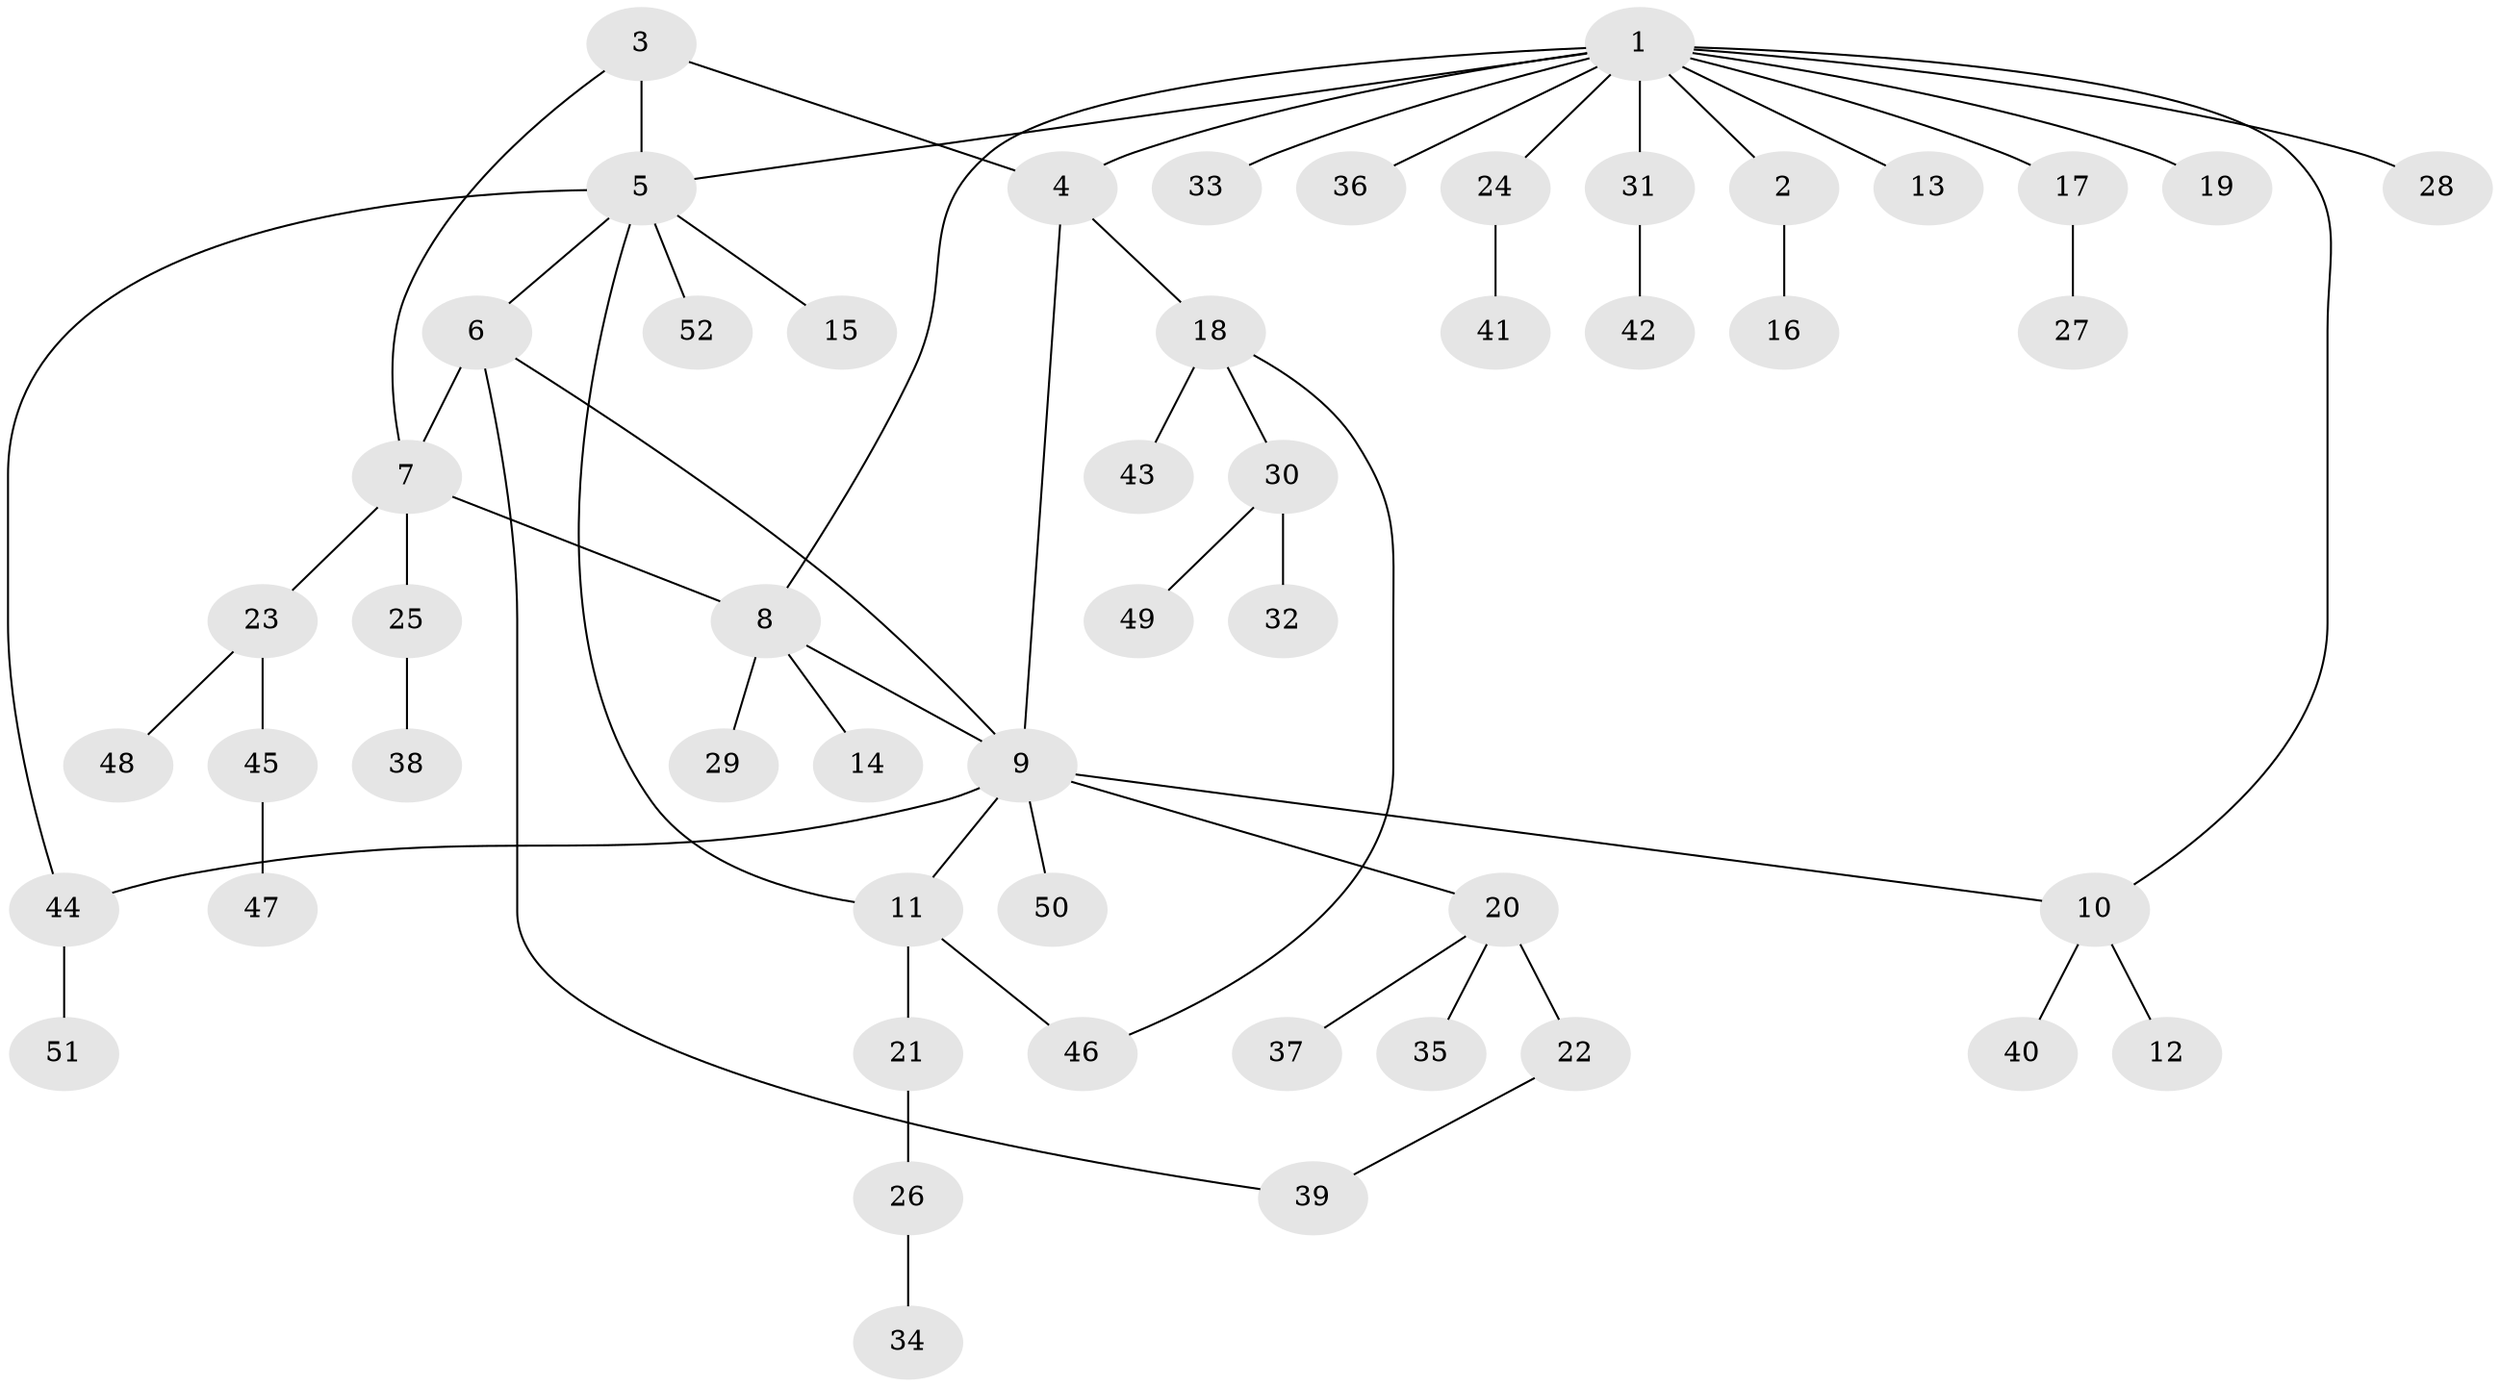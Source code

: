 // coarse degree distribution, {12: 0.030303030303030304, 1: 0.5151515151515151, 6: 0.06060606060606061, 4: 0.15151515151515152, 7: 0.030303030303030304, 3: 0.06060606060606061, 2: 0.15151515151515152}
// Generated by graph-tools (version 1.1) at 2025/42/03/06/25 10:42:13]
// undirected, 52 vertices, 61 edges
graph export_dot {
graph [start="1"]
  node [color=gray90,style=filled];
  1;
  2;
  3;
  4;
  5;
  6;
  7;
  8;
  9;
  10;
  11;
  12;
  13;
  14;
  15;
  16;
  17;
  18;
  19;
  20;
  21;
  22;
  23;
  24;
  25;
  26;
  27;
  28;
  29;
  30;
  31;
  32;
  33;
  34;
  35;
  36;
  37;
  38;
  39;
  40;
  41;
  42;
  43;
  44;
  45;
  46;
  47;
  48;
  49;
  50;
  51;
  52;
  1 -- 2;
  1 -- 4;
  1 -- 5;
  1 -- 8;
  1 -- 10;
  1 -- 13;
  1 -- 17;
  1 -- 19;
  1 -- 24;
  1 -- 28;
  1 -- 31;
  1 -- 33;
  1 -- 36;
  2 -- 16;
  3 -- 4;
  3 -- 5;
  3 -- 7;
  4 -- 9;
  4 -- 18;
  5 -- 6;
  5 -- 11;
  5 -- 15;
  5 -- 44;
  5 -- 52;
  6 -- 7;
  6 -- 9;
  6 -- 39;
  7 -- 8;
  7 -- 23;
  7 -- 25;
  8 -- 9;
  8 -- 14;
  8 -- 29;
  9 -- 10;
  9 -- 11;
  9 -- 20;
  9 -- 44;
  9 -- 50;
  10 -- 12;
  10 -- 40;
  11 -- 21;
  11 -- 46;
  17 -- 27;
  18 -- 30;
  18 -- 43;
  18 -- 46;
  20 -- 22;
  20 -- 35;
  20 -- 37;
  21 -- 26;
  22 -- 39;
  23 -- 45;
  23 -- 48;
  24 -- 41;
  25 -- 38;
  26 -- 34;
  30 -- 32;
  30 -- 49;
  31 -- 42;
  44 -- 51;
  45 -- 47;
}
